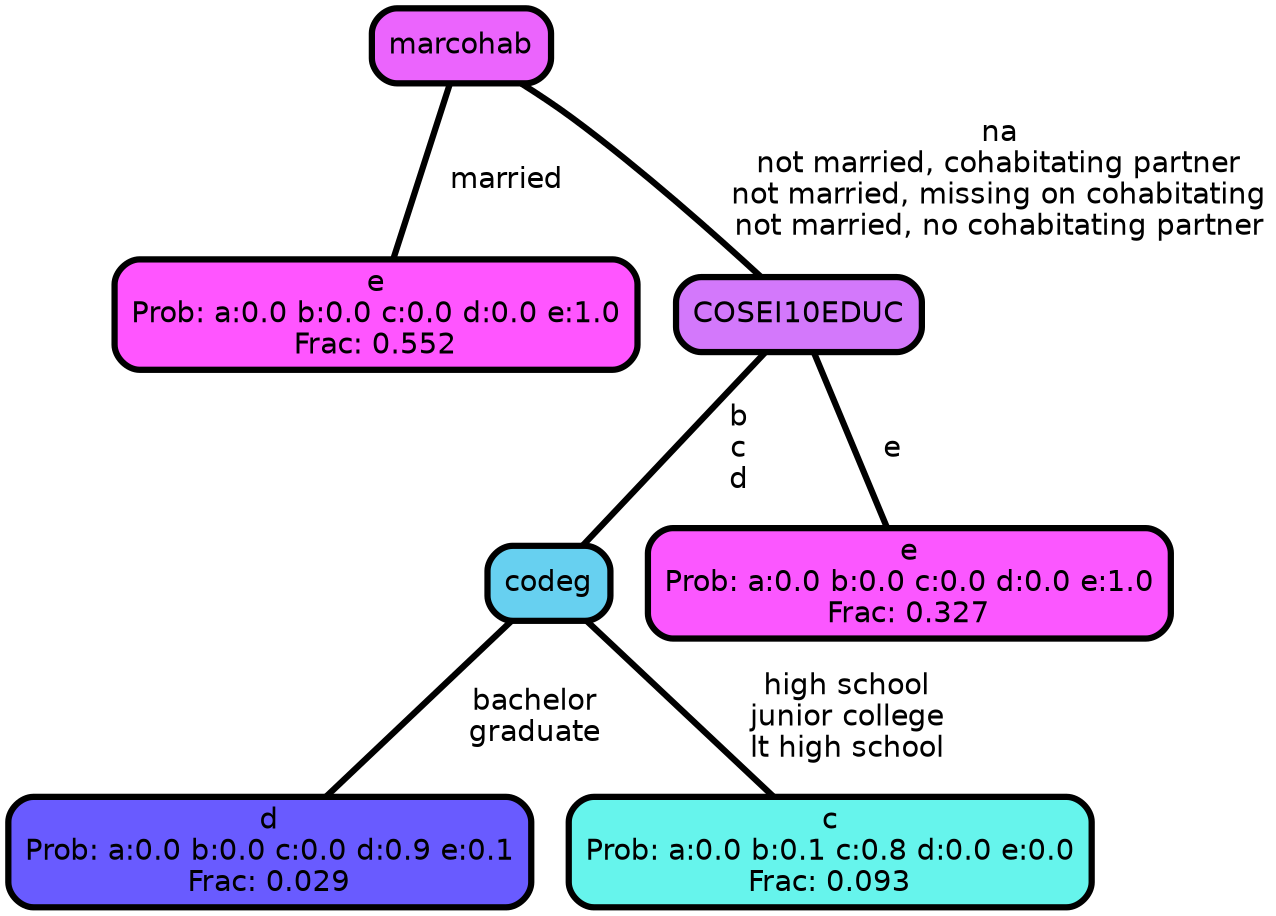 graph Tree {
node [shape=box, style="filled, rounded",color="black",penwidth="3",fontcolor="black",                 fontname=helvetica] ;
graph [ranksep="0 equally", splines=straight,                 bgcolor=transparent, dpi=200] ;
edge [fontname=helvetica, color=black] ;
0 [label="e
Prob: a:0.0 b:0.0 c:0.0 d:0.0 e:1.0
Frac: 0.552", fillcolor="#ff55ff"] ;
1 [label="marcohab", fillcolor="#eb64fd"] ;
2 [label="d
Prob: a:0.0 b:0.0 c:0.0 d:0.9 e:0.1
Frac: 0.029", fillcolor="#695bff"] ;
3 [label="codeg", fillcolor="#67d0f0"] ;
4 [label="c
Prob: a:0.0 b:0.1 c:0.8 d:0.0 e:0.0
Frac: 0.093", fillcolor="#66f4ec"] ;
5 [label="COSEI10EDUC", fillcolor="#d378fb"] ;
6 [label="e
Prob: a:0.0 b:0.0 c:0.0 d:0.0 e:1.0
Frac: 0.327", fillcolor="#fb57ff"] ;
1 -- 0 [label=" married",penwidth=3] ;
1 -- 5 [label=" na\n not married, cohabitating partner\n not married, missing on cohabitating\n not married, no cohabitating partner",penwidth=3] ;
3 -- 2 [label=" bachelor\n graduate",penwidth=3] ;
3 -- 4 [label=" high school\n junior college\n lt high school",penwidth=3] ;
5 -- 3 [label=" b\n c\n d",penwidth=3] ;
5 -- 6 [label=" e",penwidth=3] ;
{rank = same;}}